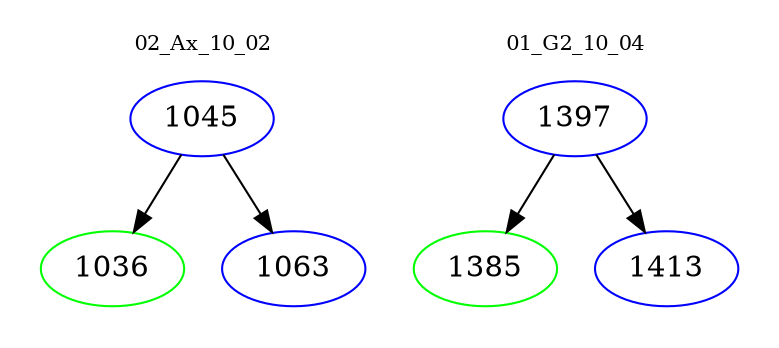 digraph{
subgraph cluster_0 {
color = white
label = "02_Ax_10_02";
fontsize=10;
T0_1045 [label="1045", color="blue"]
T0_1045 -> T0_1036 [color="black"]
T0_1036 [label="1036", color="green"]
T0_1045 -> T0_1063 [color="black"]
T0_1063 [label="1063", color="blue"]
}
subgraph cluster_1 {
color = white
label = "01_G2_10_04";
fontsize=10;
T1_1397 [label="1397", color="blue"]
T1_1397 -> T1_1385 [color="black"]
T1_1385 [label="1385", color="green"]
T1_1397 -> T1_1413 [color="black"]
T1_1413 [label="1413", color="blue"]
}
}
